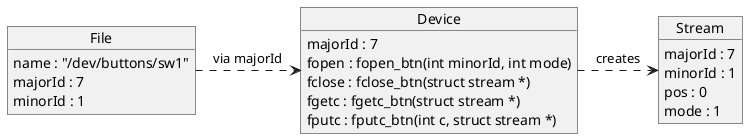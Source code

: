@startuml

object File {
    name : "/dev/buttons/sw1"
    majorId : 7
    minorId : 1
}


object Device {
    majorId : 7
    fopen : fopen_btn(int minorId, int mode)
    fclose : fclose_btn(struct stream *)
    fgetc : fgetc_btn(struct stream *)
    fputc : fputc_btn(int c, struct stream *)
}

object Stream {
    majorId : 7
    minorId : 1
    pos : 0
    mode : 1
}

File .> Device : via majorId
Device .> Stream : creates


@enduml